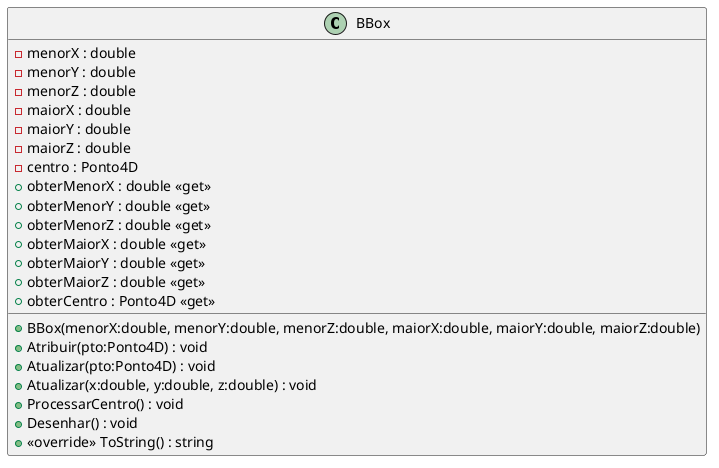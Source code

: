 @startuml
class BBox {
    - menorX : double
    - menorY : double
    - menorZ : double
    - maiorX : double
    - maiorY : double
    - maiorZ : double
    - centro : Ponto4D
    + BBox(menorX:double, menorY:double, menorZ:double, maiorX:double, maiorY:double, maiorZ:double)
    + Atribuir(pto:Ponto4D) : void
    + Atualizar(pto:Ponto4D) : void
    + Atualizar(x:double, y:double, z:double) : void
    + ProcessarCentro() : void
    + Desenhar() : void
    + obterMenorX : double <<get>>
    + obterMenorY : double <<get>>
    + obterMenorZ : double <<get>>
    + obterMaiorX : double <<get>>
    + obterMaiorY : double <<get>>
    + obterMaiorZ : double <<get>>
    + obterCentro : Ponto4D <<get>>
    + <<override>> ToString() : string
}
@enduml
